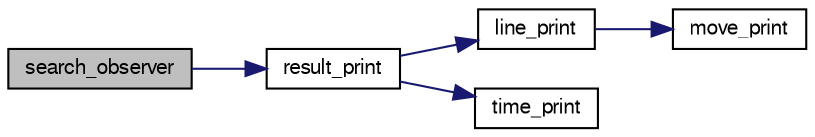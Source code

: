 digraph "search_observer"
{
 // LATEX_PDF_SIZE
  bgcolor="transparent";
  edge [fontname="FreeSans",fontsize="10",labelfontname="FreeSans",labelfontsize="10"];
  node [fontname="FreeSans",fontsize="10",shape=record];
  rankdir="LR";
  Node1 [label="search_observer",height=0.2,width=0.4,color="black", fillcolor="grey75", style="filled", fontcolor="black",tooltip="default observer."];
  Node1 -> Node2 [color="midnightblue",fontsize="10",style="solid",fontname="FreeSans"];
  Node2 [label="result_print",height=0.2,width=0.4,color="black",URL="$search_8c.html#a67ebbff0df886828d1dd767a949c7a15",tooltip="Print the current search result."];
  Node2 -> Node3 [color="midnightblue",fontsize="10",style="solid",fontname="FreeSans"];
  Node3 [label="line_print",height=0.2,width=0.4,color="black",URL="$move_8c.html#a0ae53ce219676b29cf33f8e7586f75a9",tooltip="Print a move sequence."];
  Node3 -> Node4 [color="midnightblue",fontsize="10",style="solid",fontname="FreeSans"];
  Node4 [label="move_print",height=0.2,width=0.4,color="black",URL="$move_8c.html#a2ec4fa6e50ff377157eddba43ff1d010",tooltip="Print out a move."];
  Node2 -> Node5 [color="midnightblue",fontsize="10",style="solid",fontname="FreeSans"];
  Node5 [label="time_print",height=0.2,width=0.4,color="black",URL="$util_8c.html#a0379cb7b898e08489b0dcda99430ef96",tooltip="Print time as \"D:HH:MM:SS.CC\"."];
}
